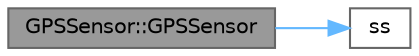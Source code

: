 digraph "GPSSensor::GPSSensor"
{
 // LATEX_PDF_SIZE
  bgcolor="transparent";
  edge [fontname=Helvetica,fontsize=10,labelfontname=Helvetica,labelfontsize=10];
  node [fontname=Helvetica,fontsize=10,shape=box,height=0.2,width=0.4];
  rankdir="LR";
  Node1 [id="Node000001",label="GPSSensor::GPSSensor",height=0.2,width=0.4,color="gray40", fillcolor="grey60", style="filled", fontcolor="black",tooltip=" "];
  Node1 -> Node2 [id="edge2_Node000001_Node000002",color="steelblue1",style="solid",tooltip=" "];
  Node2 [id="Node000002",label="ss",height=0.2,width=0.4,color="grey40", fillcolor="white", style="filled",URL="$_raku__code_8cpp.html#a394143630abaa8f8ef03caeab8d8c5e5",tooltip=" "];
}
